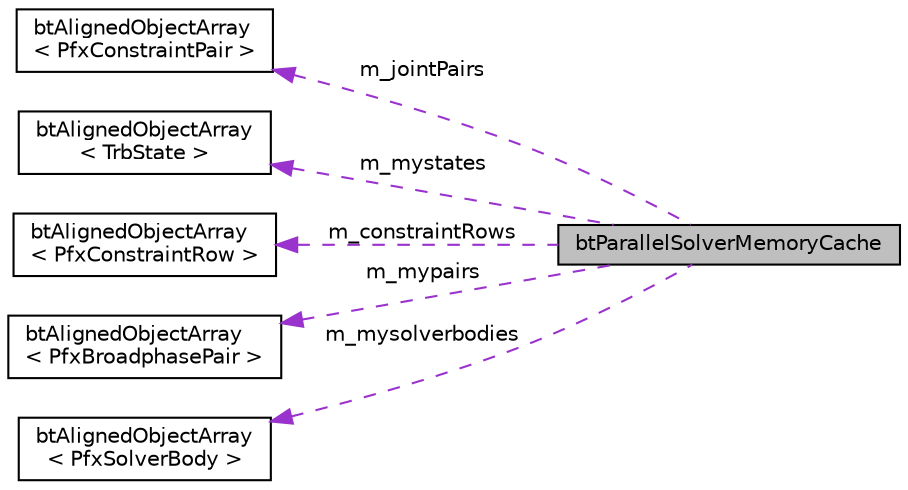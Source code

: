 digraph "btParallelSolverMemoryCache"
{
  edge [fontname="Helvetica",fontsize="10",labelfontname="Helvetica",labelfontsize="10"];
  node [fontname="Helvetica",fontsize="10",shape=record];
  rankdir="LR";
  Node1 [label="btParallelSolverMemoryCache",height=0.2,width=0.4,color="black", fillcolor="grey75", style="filled", fontcolor="black"];
  Node2 -> Node1 [dir="back",color="darkorchid3",fontsize="10",style="dashed",label=" m_jointPairs" ,fontname="Helvetica"];
  Node2 [label="btAlignedObjectArray\l\< PfxConstraintPair \>",height=0.2,width=0.4,color="black", fillcolor="white", style="filled",URL="$classbt_aligned_object_array.html"];
  Node3 -> Node1 [dir="back",color="darkorchid3",fontsize="10",style="dashed",label=" m_mystates" ,fontname="Helvetica"];
  Node3 [label="btAlignedObjectArray\l\< TrbState \>",height=0.2,width=0.4,color="black", fillcolor="white", style="filled",URL="$classbt_aligned_object_array.html"];
  Node4 -> Node1 [dir="back",color="darkorchid3",fontsize="10",style="dashed",label=" m_constraintRows" ,fontname="Helvetica"];
  Node4 [label="btAlignedObjectArray\l\< PfxConstraintRow \>",height=0.2,width=0.4,color="black", fillcolor="white", style="filled",URL="$classbt_aligned_object_array.html"];
  Node5 -> Node1 [dir="back",color="darkorchid3",fontsize="10",style="dashed",label=" m_mypairs" ,fontname="Helvetica"];
  Node5 [label="btAlignedObjectArray\l\< PfxBroadphasePair \>",height=0.2,width=0.4,color="black", fillcolor="white", style="filled",URL="$classbt_aligned_object_array.html"];
  Node6 -> Node1 [dir="back",color="darkorchid3",fontsize="10",style="dashed",label=" m_mysolverbodies" ,fontname="Helvetica"];
  Node6 [label="btAlignedObjectArray\l\< PfxSolverBody \>",height=0.2,width=0.4,color="black", fillcolor="white", style="filled",URL="$classbt_aligned_object_array.html"];
}
